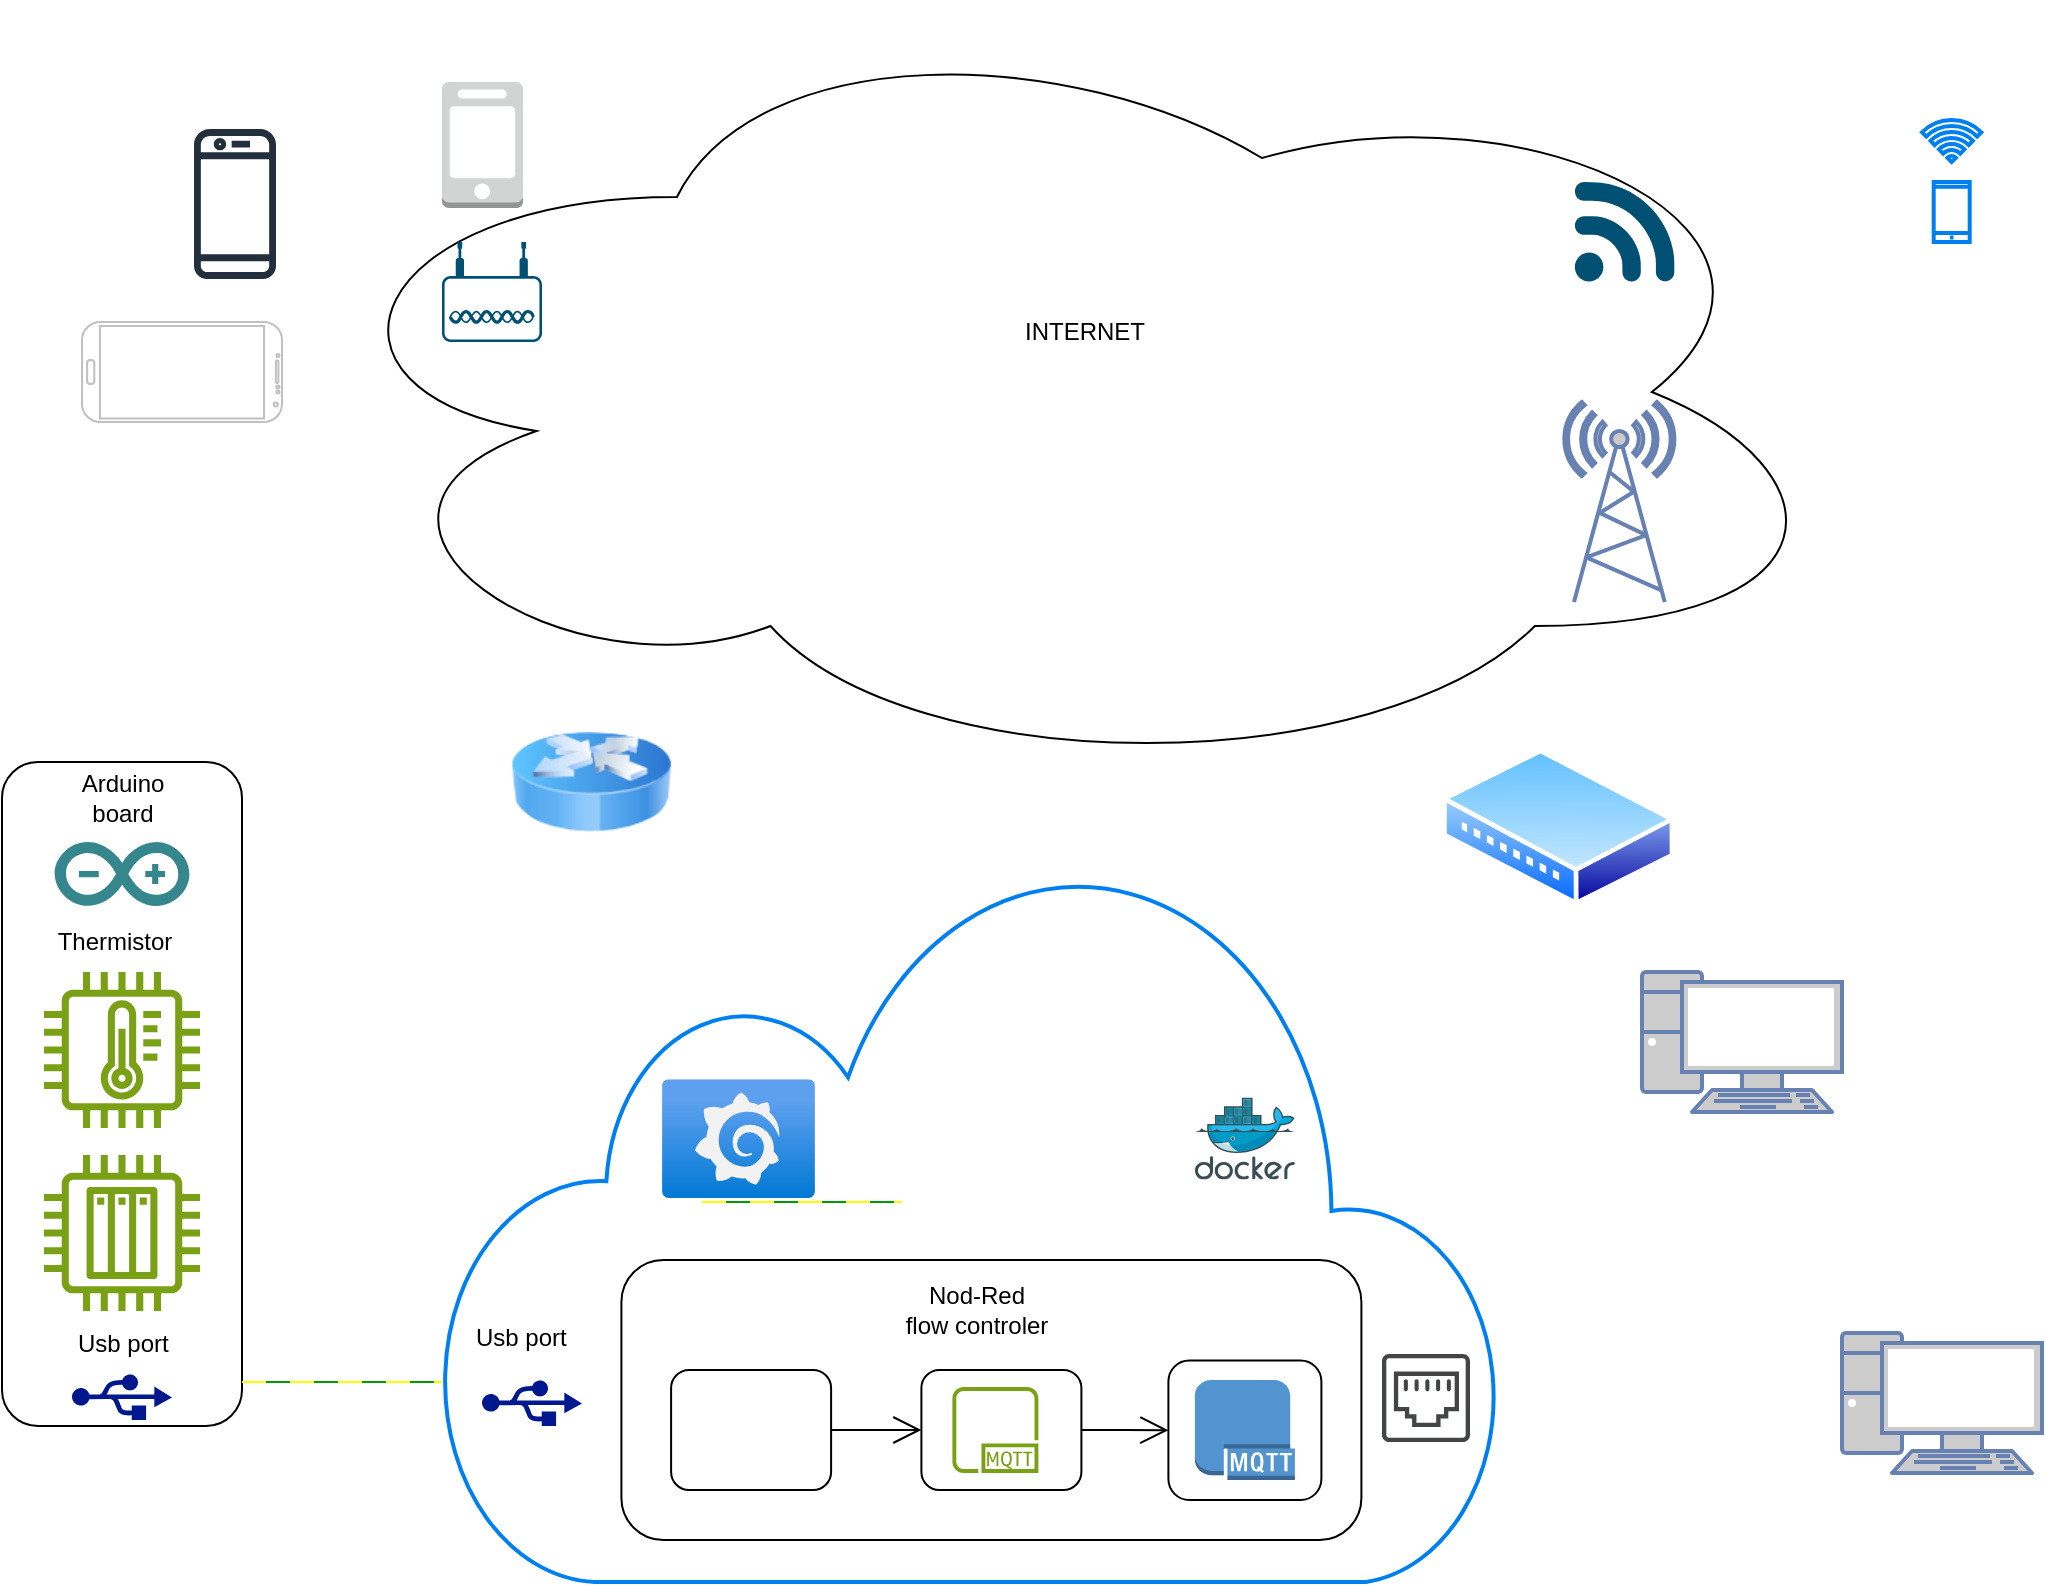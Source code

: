 <mxfile version="22.0.8" type="github">
  <diagram name="Страница — 1" id="Vv92JcFTjfcGGSt8PyYA">
    <mxGraphModel dx="1114" dy="506" grid="1" gridSize="10" guides="1" tooltips="1" connect="1" arrows="1" fold="1" page="1" pageScale="1" pageWidth="1169" pageHeight="827" math="0" shadow="0">
      <root>
        <mxCell id="0" />
        <mxCell id="1" parent="0" />
        <mxCell id="Fb647LXPxG-6lHAd2fp4-46" value="" style="ellipse;shape=cloud;whiteSpace=wrap;html=1;" vertex="1" parent="1">
          <mxGeometry x="182.45" y="10" width="780" height="390" as="geometry" />
        </mxCell>
        <mxCell id="Fb647LXPxG-6lHAd2fp4-4" value="" style="html=1;verticalLabelPosition=bottom;align=center;labelBackgroundColor=#ffffff;verticalAlign=top;strokeWidth=2;strokeColor=#0080F0;shadow=0;dashed=0;shape=mxgraph.ios7.icons.cloud;" vertex="1" parent="1">
          <mxGeometry x="260" y="440" width="530" height="360" as="geometry" />
        </mxCell>
        <mxCell id="Fb647LXPxG-6lHAd2fp4-24" value="" style="rounded=1;whiteSpace=wrap;html=1;" vertex="1" parent="1">
          <mxGeometry x="40" y="390" width="120" height="332" as="geometry" />
        </mxCell>
        <mxCell id="Fb647LXPxG-6lHAd2fp4-29" value="" style="rounded=1;whiteSpace=wrap;html=1;" vertex="1" parent="1">
          <mxGeometry x="349.7" y="639" width="370" height="140" as="geometry" />
        </mxCell>
        <mxCell id="Fb647LXPxG-6lHAd2fp4-1" value="" style="sketch=0;outlineConnect=0;fontColor=#232F3E;gradientColor=none;fillColor=#7AA116;strokeColor=none;dashed=0;verticalLabelPosition=bottom;verticalAlign=top;align=center;html=1;fontSize=12;fontStyle=0;aspect=fixed;pointerEvents=1;shape=mxgraph.aws4.iot_thing_temperature_sensor;" vertex="1" parent="1">
          <mxGeometry x="61" y="495" width="78" height="78" as="geometry" />
        </mxCell>
        <mxCell id="Fb647LXPxG-6lHAd2fp4-2" value="" style="dashed=0;outlineConnect=0;html=1;align=center;labelPosition=center;verticalLabelPosition=bottom;verticalAlign=top;shape=mxgraph.weblogos.arduino;fillColor=#36868D;strokeColor=none" vertex="1" parent="1">
          <mxGeometry x="66.3" y="430" width="67.4" height="32" as="geometry" />
        </mxCell>
        <mxCell id="Fb647LXPxG-6lHAd2fp4-3" value="" style="sketch=0;aspect=fixed;pointerEvents=1;shadow=0;dashed=0;html=1;strokeColor=none;labelPosition=center;verticalLabelPosition=bottom;verticalAlign=top;align=center;fillColor=#00188D;shape=mxgraph.mscae.enterprise.usb" vertex="1" parent="1">
          <mxGeometry x="75.0" y="696" width="50" height="23" as="geometry" />
        </mxCell>
        <mxCell id="Fb647LXPxG-6lHAd2fp4-6" value="" style="image;html=1;image=img/lib/clip_art/networking/Router_Icon_128x128.png" vertex="1" parent="1">
          <mxGeometry x="294.55" y="360" width="80" height="80" as="geometry" />
        </mxCell>
        <mxCell id="Fb647LXPxG-6lHAd2fp4-7" value="" style="image;aspect=fixed;perimeter=ellipsePerimeter;html=1;align=center;shadow=0;dashed=0;spacingTop=3;image=img/lib/active_directory/wiring_hub.svg;" vertex="1" parent="1">
          <mxGeometry x="760.0" y="383" width="116.18" height="79" as="geometry" />
        </mxCell>
        <mxCell id="Fb647LXPxG-6lHAd2fp4-8" value="" style="html=1;verticalLabelPosition=bottom;align=center;labelBackgroundColor=#ffffff;verticalAlign=top;strokeWidth=2;strokeColor=#0080F0;shadow=0;dashed=0;shape=mxgraph.ios7.icons.smartphone;" vertex="1" parent="1">
          <mxGeometry x="1005.85" y="100" width="18" height="30" as="geometry" />
        </mxCell>
        <mxCell id="Fb647LXPxG-6lHAd2fp4-9" value="" style="html=1;verticalLabelPosition=bottom;align=center;labelBackgroundColor=#ffffff;verticalAlign=top;strokeWidth=2;strokeColor=#0080F0;shadow=0;dashed=0;shape=mxgraph.ios7.icons.wifi;pointerEvents=1" vertex="1" parent="1">
          <mxGeometry x="1000.0" y="69" width="29.7" height="21" as="geometry" />
        </mxCell>
        <mxCell id="Fb647LXPxG-6lHAd2fp4-10" value="" style="fontColor=#0066CC;verticalAlign=top;verticalLabelPosition=bottom;labelPosition=center;align=center;html=1;outlineConnect=0;fillColor=#CCCCCC;strokeColor=#6881B3;gradientColor=none;gradientDirection=north;strokeWidth=2;shape=mxgraph.networks.pc;" vertex="1" parent="1">
          <mxGeometry x="860" y="495" width="100" height="70" as="geometry" />
        </mxCell>
        <mxCell id="Fb647LXPxG-6lHAd2fp4-13" value="" style="shape=rect;html=1;rounded=1;whiteSpace=wrap;" vertex="1" parent="1">
          <mxGeometry x="499.7" y="694" width="80" height="60" as="geometry" />
        </mxCell>
        <mxCell id="Fb647LXPxG-6lHAd2fp4-14" value="" style="shape=rect;html=1;rounded=1;whiteSpace=wrap;" vertex="1" parent="1">
          <mxGeometry x="623.2" y="689.25" width="76.5" height="69.75" as="geometry" />
        </mxCell>
        <mxCell id="Fb647LXPxG-6lHAd2fp4-15" value="" style="edgeStyle=elbowEdgeStyle;html=1;elbow=horizontal;endArrow=open;labelBackgroundColor=none;endSize=12;rounded=0;" edge="1" source="Fb647LXPxG-6lHAd2fp4-13" target="Fb647LXPxG-6lHAd2fp4-14" parent="1">
          <mxGeometry relative="1" as="geometry" />
        </mxCell>
        <mxCell id="Fb647LXPxG-6lHAd2fp4-16" value="" style="shape=image;html=1;verticalAlign=top;verticalLabelPosition=bottom;labelBackgroundColor=#ffffff;imageAspect=0;aspect=fixed;image=https://cdn2.iconfinder.com/data/icons/whcompare-isometric-web-hosting-servers/50/database-128.png" vertex="1" parent="1">
          <mxGeometry x="508.45" y="485" width="128" height="128" as="geometry" />
        </mxCell>
        <mxCell id="Fb647LXPxG-6lHAd2fp4-17" value="" style="image;aspect=fixed;html=1;points=[];align=center;fontSize=12;image=img/lib/azure2/other/Grafana.svg;" vertex="1" parent="1">
          <mxGeometry x="370" y="548.6" width="76.5" height="59.4" as="geometry" />
        </mxCell>
        <mxCell id="Fb647LXPxG-6lHAd2fp4-19" value="" style="points=[[0.03,0.36,0],[0.18,0,0],[0.5,0.34,0],[0.82,0,0],[0.97,0.36,0],[1,0.67,0],[0.975,0.975,0],[0.5,1,0],[0.025,0.975,0],[0,0.67,0]];verticalLabelPosition=bottom;sketch=0;html=1;verticalAlign=top;aspect=fixed;align=center;pointerEvents=1;shape=mxgraph.cisco19.wireless_access_point;fillColor=#005073;strokeColor=none;" vertex="1" parent="1">
          <mxGeometry x="260" y="130" width="50" height="50" as="geometry" />
        </mxCell>
        <mxCell id="Fb647LXPxG-6lHAd2fp4-20" value="" style="shape=image;html=1;verticalAlign=top;verticalLabelPosition=bottom;labelBackgroundColor=#ffffff;imageAspect=0;aspect=fixed;image=https://cdn1.iconfinder.com/data/icons/CrystalClear/128x128/filesystems/connect_to_network.png" vertex="1" parent="1">
          <mxGeometry x="300" y="240" width="128" height="128" as="geometry" />
        </mxCell>
        <mxCell id="Fb647LXPxG-6lHAd2fp4-23" value="" style="image;sketch=0;aspect=fixed;html=1;points=[];align=center;fontSize=12;image=img/lib/mscae/Docker.svg;" vertex="1" parent="1">
          <mxGeometry x="636.45" y="557.8" width="50" height="41" as="geometry" />
        </mxCell>
        <mxCell id="Fb647LXPxG-6lHAd2fp4-11" value="" style="sketch=0;outlineConnect=0;fontColor=#232F3E;gradientColor=none;fillColor=#7AA116;strokeColor=none;dashed=0;verticalLabelPosition=bottom;verticalAlign=top;align=center;html=1;fontSize=12;fontStyle=0;aspect=fixed;pointerEvents=1;shape=mxgraph.aws4.mqtt_protocol;" vertex="1" parent="1">
          <mxGeometry x="515.2" y="702.5" width="43" height="43" as="geometry" />
        </mxCell>
        <mxCell id="Fb647LXPxG-6lHAd2fp4-12" value="" style="outlineConnect=0;dashed=0;verticalLabelPosition=bottom;verticalAlign=top;align=center;html=1;shape=mxgraph.aws3.mqtt_protocol;fillColor=#5294CF;gradientColor=none;" vertex="1" parent="1">
          <mxGeometry x="636.45" y="699" width="50" height="50" as="geometry" />
        </mxCell>
        <mxCell id="Fb647LXPxG-6lHAd2fp4-25" value="" style="shape=rect;html=1;rounded=1;whiteSpace=wrap;" vertex="1" parent="1">
          <mxGeometry x="374.55" y="694" width="80" height="60" as="geometry" />
        </mxCell>
        <mxCell id="Fb647LXPxG-6lHAd2fp4-26" value="" style="shape=image;html=1;verticalAlign=top;verticalLabelPosition=bottom;labelBackgroundColor=#ffffff;imageAspect=0;aspect=fixed;image=https://cdn4.iconfinder.com/data/icons/johaupt_free_icons_01/com_plug01.png" vertex="1" parent="1">
          <mxGeometry x="394.55" y="704.5" width="39.5" height="39.5" as="geometry" />
        </mxCell>
        <mxCell id="Fb647LXPxG-6lHAd2fp4-27" value="" style="edgeStyle=elbowEdgeStyle;html=1;elbow=horizontal;endArrow=open;labelBackgroundColor=none;endSize=12;rounded=0;exitX=1;exitY=0.5;exitDx=0;exitDy=0;entryX=0;entryY=0.5;entryDx=0;entryDy=0;" edge="1" parent="1" source="Fb647LXPxG-6lHAd2fp4-25" target="Fb647LXPxG-6lHAd2fp4-13">
          <mxGeometry relative="1" as="geometry">
            <mxPoint x="469.7" y="729" as="sourcePoint" />
            <mxPoint x="494.7" y="724" as="targetPoint" />
          </mxGeometry>
        </mxCell>
        <mxCell id="Fb647LXPxG-6lHAd2fp4-30" value="Nod-Red&lt;br&gt;flow controler" style="text;html=1;strokeColor=none;fillColor=none;align=center;verticalAlign=middle;whiteSpace=wrap;rounded=0;" vertex="1" parent="1">
          <mxGeometry x="489.7" y="649" width="75" height="30" as="geometry" />
        </mxCell>
        <mxCell id="Fb647LXPxG-6lHAd2fp4-34" value="" style="sketch=0;outlineConnect=0;fontColor=#232F3E;gradientColor=none;fillColor=#7AA116;strokeColor=none;dashed=0;verticalLabelPosition=bottom;verticalAlign=top;align=center;html=1;fontSize=12;fontStyle=0;aspect=fixed;pointerEvents=1;shape=mxgraph.aws4.iot_thing_plc;" vertex="1" parent="1">
          <mxGeometry x="61.0" y="586.5" width="78" height="78" as="geometry" />
        </mxCell>
        <mxCell id="Fb647LXPxG-6lHAd2fp4-36" value="" style="sketch=0;aspect=fixed;pointerEvents=1;shadow=0;dashed=0;html=1;strokeColor=none;labelPosition=center;verticalLabelPosition=bottom;verticalAlign=top;align=center;fillColor=#00188D;shape=mxgraph.mscae.enterprise.usb" vertex="1" parent="1">
          <mxGeometry x="280" y="699" width="50" height="23" as="geometry" />
        </mxCell>
        <mxCell id="Fb647LXPxG-6lHAd2fp4-37" value="Arduino board" style="text;html=1;strokeColor=none;fillColor=none;align=center;verticalAlign=middle;whiteSpace=wrap;rounded=0;" vertex="1" parent="1">
          <mxGeometry x="62.5" y="393" width="75" height="30" as="geometry" />
        </mxCell>
        <mxCell id="Fb647LXPxG-6lHAd2fp4-38" value="Тhermistor" style="text;html=1;strokeColor=none;fillColor=none;align=center;verticalAlign=middle;whiteSpace=wrap;rounded=0;" vertex="1" parent="1">
          <mxGeometry x="58.7" y="465" width="75" height="30" as="geometry" />
        </mxCell>
        <mxCell id="Fb647LXPxG-6lHAd2fp4-39" value="Usb port" style="text;whiteSpace=wrap;html=1;" vertex="1" parent="1">
          <mxGeometry x="76" y="667" width="60" height="30" as="geometry" />
        </mxCell>
        <mxCell id="Fb647LXPxG-6lHAd2fp4-40" value="Usb port" style="text;whiteSpace=wrap;html=1;" vertex="1" parent="1">
          <mxGeometry x="275" y="664" width="60" height="30" as="geometry" />
        </mxCell>
        <mxCell id="Fb647LXPxG-6lHAd2fp4-41" value="" style="shape=wire;edgeStyle=orthogonalEdgeStyle;orthogonalLoop=1;jettySize=auto;html=1;sourcePerimeterSpacing=0;targetPerimeterSpacing=0;endArrow=none;curved=0;rounded=0;strokeColor=#009900;dashed=1;fillColor=#ffff00;dashPattern=12 12;fixDash=1;startSize=6;endSize=6;" edge="1" parent="1">
          <mxGeometry width="100" relative="1" as="geometry">
            <mxPoint x="390" y="610" as="sourcePoint" />
            <mxPoint x="490" y="610" as="targetPoint" />
          </mxGeometry>
        </mxCell>
        <mxCell id="Fb647LXPxG-6lHAd2fp4-42" value="" style="shape=wire;edgeStyle=orthogonalEdgeStyle;orthogonalLoop=1;jettySize=auto;html=1;sourcePerimeterSpacing=0;targetPerimeterSpacing=0;endArrow=none;curved=0;rounded=0;strokeColor=#009900;dashed=1;fillColor=#ffff00;dashPattern=12 12;fixDash=1;startSize=6;endSize=6;" edge="1" parent="1">
          <mxGeometry width="100" relative="1" as="geometry">
            <mxPoint x="390" y="610" as="sourcePoint" />
            <mxPoint x="490" y="610" as="targetPoint" />
          </mxGeometry>
        </mxCell>
        <mxCell id="Fb647LXPxG-6lHAd2fp4-43" value="" style="shape=wire;edgeStyle=orthogonalEdgeStyle;orthogonalLoop=1;jettySize=auto;html=1;sourcePerimeterSpacing=0;targetPerimeterSpacing=0;endArrow=none;curved=0;rounded=0;strokeColor=#009900;dashed=1;fillColor=#ffff00;dashPattern=12 12;fixDash=1;startSize=6;endSize=6;" edge="1" parent="1">
          <mxGeometry width="100" relative="1" as="geometry">
            <mxPoint x="160" y="700" as="sourcePoint" />
            <mxPoint x="260" y="700" as="targetPoint" />
          </mxGeometry>
        </mxCell>
        <mxCell id="Fb647LXPxG-6lHAd2fp4-45" value="" style="fontColor=#0066CC;verticalAlign=top;verticalLabelPosition=bottom;labelPosition=center;align=center;html=1;outlineConnect=0;fillColor=#CCCCCC;strokeColor=#6881B3;gradientColor=none;gradientDirection=north;strokeWidth=2;shape=mxgraph.networks.pc;" vertex="1" parent="1">
          <mxGeometry x="960" y="675.5" width="100" height="70" as="geometry" />
        </mxCell>
        <mxCell id="Fb647LXPxG-6lHAd2fp4-47" value="" style="sketch=0;pointerEvents=1;shadow=0;dashed=0;html=1;strokeColor=none;fillColor=#434445;aspect=fixed;labelPosition=center;verticalLabelPosition=bottom;verticalAlign=top;align=center;outlineConnect=0;shape=mxgraph.vvd.ethernet_port;" vertex="1" parent="1">
          <mxGeometry x="730" y="686" width="44" height="44" as="geometry" />
        </mxCell>
        <mxCell id="Fb647LXPxG-6lHAd2fp4-48" value="" style="points=[[0.005,0.09,0],[0.08,0,0],[0.76,0.25,0],[1,0.92,0],[0.91,0.995,0],[0.57,0.995,0],[0.045,0.955,0],[0.005,0.43,0]];verticalLabelPosition=bottom;sketch=0;html=1;verticalAlign=top;aspect=fixed;align=center;pointerEvents=1;shape=mxgraph.cisco19.3g_4g_indicator;fillColor=#005073;strokeColor=none;" vertex="1" parent="1">
          <mxGeometry x="826.18" y="100" width="50" height="50" as="geometry" />
        </mxCell>
        <mxCell id="Fb647LXPxG-6lHAd2fp4-49" value="" style="sketch=0;outlineConnect=0;fontColor=#232F3E;gradientColor=none;fillColor=#232F3D;strokeColor=none;dashed=0;verticalLabelPosition=bottom;verticalAlign=top;align=center;html=1;fontSize=12;fontStyle=0;aspect=fixed;pointerEvents=1;shape=mxgraph.aws4.mobile_client;" vertex="1" parent="1">
          <mxGeometry x="136" y="72" width="41" height="78" as="geometry" />
        </mxCell>
        <mxCell id="Fb647LXPxG-6lHAd2fp4-50" value="" style="outlineConnect=0;dashed=0;verticalLabelPosition=bottom;verticalAlign=top;align=center;html=1;shape=mxgraph.aws3.mobile_client;fillColor=#D2D3D3;gradientColor=none;" vertex="1" parent="1">
          <mxGeometry x="260" y="50" width="40.5" height="63" as="geometry" />
        </mxCell>
        <mxCell id="Fb647LXPxG-6lHAd2fp4-51" value="" style="verticalLabelPosition=bottom;verticalAlign=top;html=1;shadow=0;dashed=0;strokeWidth=1;shape=mxgraph.android.phone2;strokeColor=#c0c0c0;direction=south;" vertex="1" parent="1">
          <mxGeometry x="80" y="170" width="100" height="50" as="geometry" />
        </mxCell>
        <mxCell id="Fb647LXPxG-6lHAd2fp4-53" value="INTERNET" style="text;html=1;strokeColor=none;fillColor=none;align=center;verticalAlign=middle;whiteSpace=wrap;rounded=0;" vertex="1" parent="1">
          <mxGeometry x="543.5" y="160" width="75" height="30" as="geometry" />
        </mxCell>
        <mxCell id="Fb647LXPxG-6lHAd2fp4-52" value="" style="fontColor=#0066CC;verticalAlign=top;verticalLabelPosition=bottom;labelPosition=center;align=center;html=1;outlineConnect=0;fillColor=#CCCCCC;strokeColor=#6881B3;gradientColor=none;gradientDirection=north;strokeWidth=2;shape=mxgraph.networks.radio_tower;" vertex="1" parent="1">
          <mxGeometry x="821.18" y="210" width="55" height="100" as="geometry" />
        </mxCell>
      </root>
    </mxGraphModel>
  </diagram>
</mxfile>
